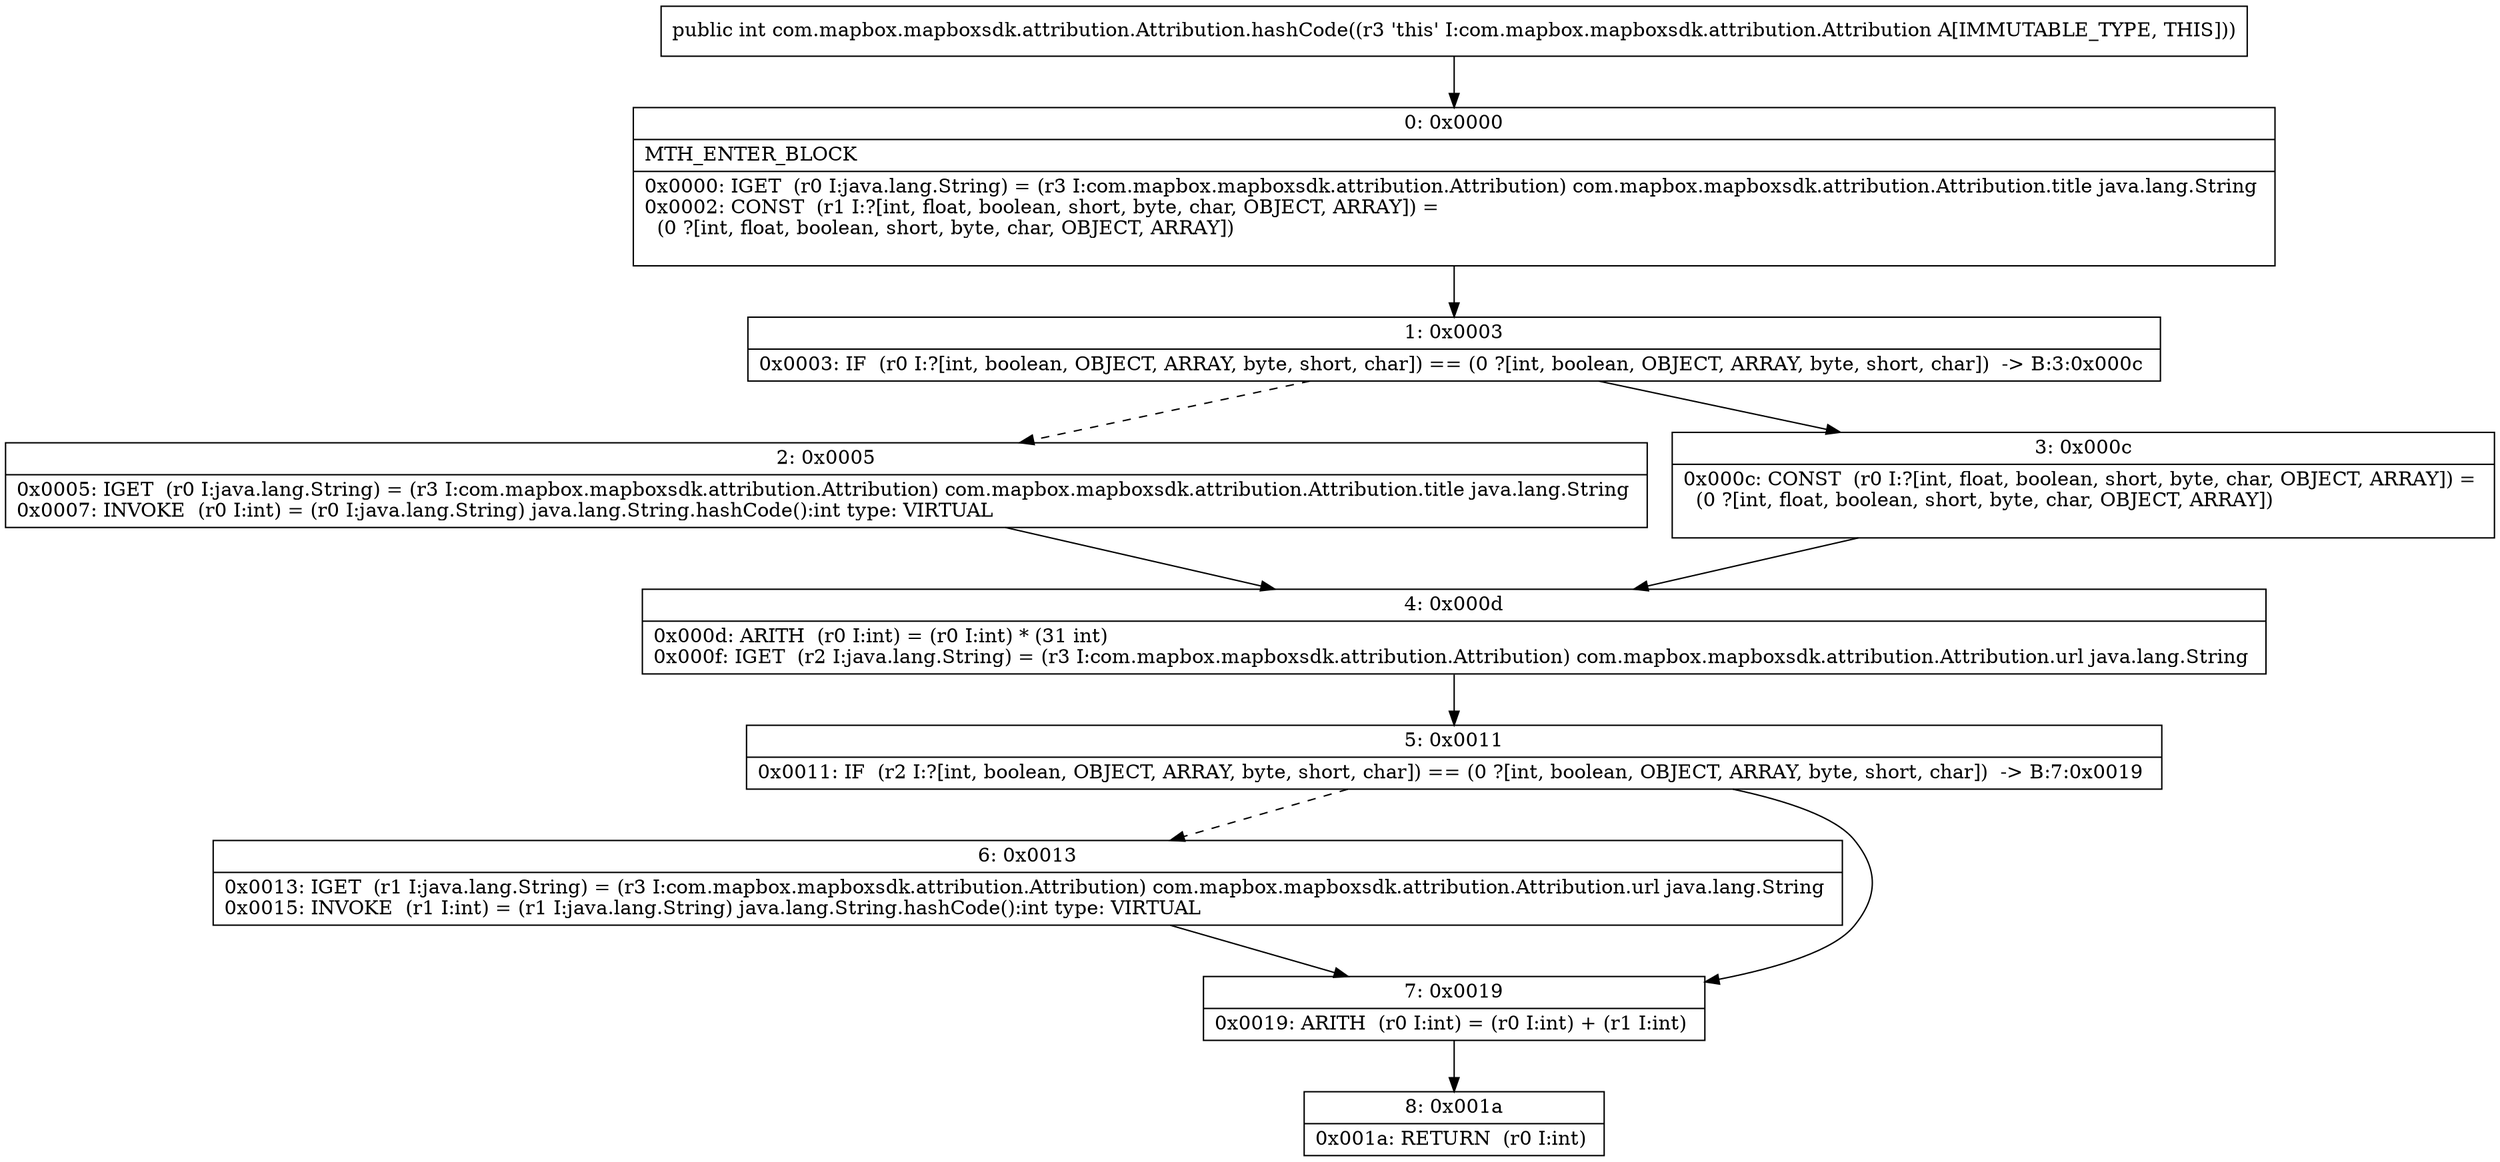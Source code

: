 digraph "CFG forcom.mapbox.mapboxsdk.attribution.Attribution.hashCode()I" {
Node_0 [shape=record,label="{0\:\ 0x0000|MTH_ENTER_BLOCK\l|0x0000: IGET  (r0 I:java.lang.String) = (r3 I:com.mapbox.mapboxsdk.attribution.Attribution) com.mapbox.mapboxsdk.attribution.Attribution.title java.lang.String \l0x0002: CONST  (r1 I:?[int, float, boolean, short, byte, char, OBJECT, ARRAY]) = \l  (0 ?[int, float, boolean, short, byte, char, OBJECT, ARRAY])\l \l}"];
Node_1 [shape=record,label="{1\:\ 0x0003|0x0003: IF  (r0 I:?[int, boolean, OBJECT, ARRAY, byte, short, char]) == (0 ?[int, boolean, OBJECT, ARRAY, byte, short, char])  \-\> B:3:0x000c \l}"];
Node_2 [shape=record,label="{2\:\ 0x0005|0x0005: IGET  (r0 I:java.lang.String) = (r3 I:com.mapbox.mapboxsdk.attribution.Attribution) com.mapbox.mapboxsdk.attribution.Attribution.title java.lang.String \l0x0007: INVOKE  (r0 I:int) = (r0 I:java.lang.String) java.lang.String.hashCode():int type: VIRTUAL \l}"];
Node_3 [shape=record,label="{3\:\ 0x000c|0x000c: CONST  (r0 I:?[int, float, boolean, short, byte, char, OBJECT, ARRAY]) = \l  (0 ?[int, float, boolean, short, byte, char, OBJECT, ARRAY])\l \l}"];
Node_4 [shape=record,label="{4\:\ 0x000d|0x000d: ARITH  (r0 I:int) = (r0 I:int) * (31 int) \l0x000f: IGET  (r2 I:java.lang.String) = (r3 I:com.mapbox.mapboxsdk.attribution.Attribution) com.mapbox.mapboxsdk.attribution.Attribution.url java.lang.String \l}"];
Node_5 [shape=record,label="{5\:\ 0x0011|0x0011: IF  (r2 I:?[int, boolean, OBJECT, ARRAY, byte, short, char]) == (0 ?[int, boolean, OBJECT, ARRAY, byte, short, char])  \-\> B:7:0x0019 \l}"];
Node_6 [shape=record,label="{6\:\ 0x0013|0x0013: IGET  (r1 I:java.lang.String) = (r3 I:com.mapbox.mapboxsdk.attribution.Attribution) com.mapbox.mapboxsdk.attribution.Attribution.url java.lang.String \l0x0015: INVOKE  (r1 I:int) = (r1 I:java.lang.String) java.lang.String.hashCode():int type: VIRTUAL \l}"];
Node_7 [shape=record,label="{7\:\ 0x0019|0x0019: ARITH  (r0 I:int) = (r0 I:int) + (r1 I:int) \l}"];
Node_8 [shape=record,label="{8\:\ 0x001a|0x001a: RETURN  (r0 I:int) \l}"];
MethodNode[shape=record,label="{public int com.mapbox.mapboxsdk.attribution.Attribution.hashCode((r3 'this' I:com.mapbox.mapboxsdk.attribution.Attribution A[IMMUTABLE_TYPE, THIS])) }"];
MethodNode -> Node_0;
Node_0 -> Node_1;
Node_1 -> Node_2[style=dashed];
Node_1 -> Node_3;
Node_2 -> Node_4;
Node_3 -> Node_4;
Node_4 -> Node_5;
Node_5 -> Node_6[style=dashed];
Node_5 -> Node_7;
Node_6 -> Node_7;
Node_7 -> Node_8;
}

